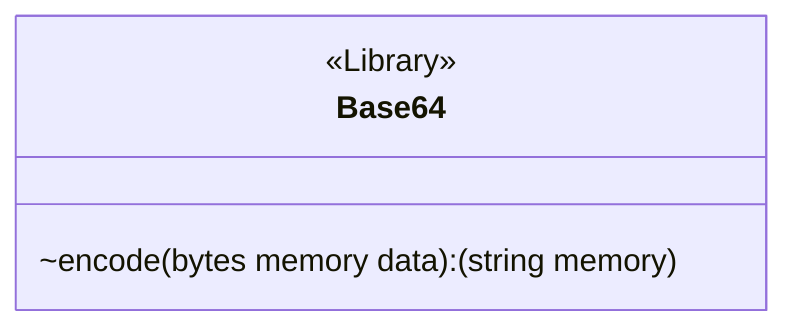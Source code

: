 classDiagram
  %% 202:3302:0
  class Base64 {
    <<Library>>
    ~encode(bytes memory data): (string memory)
  }